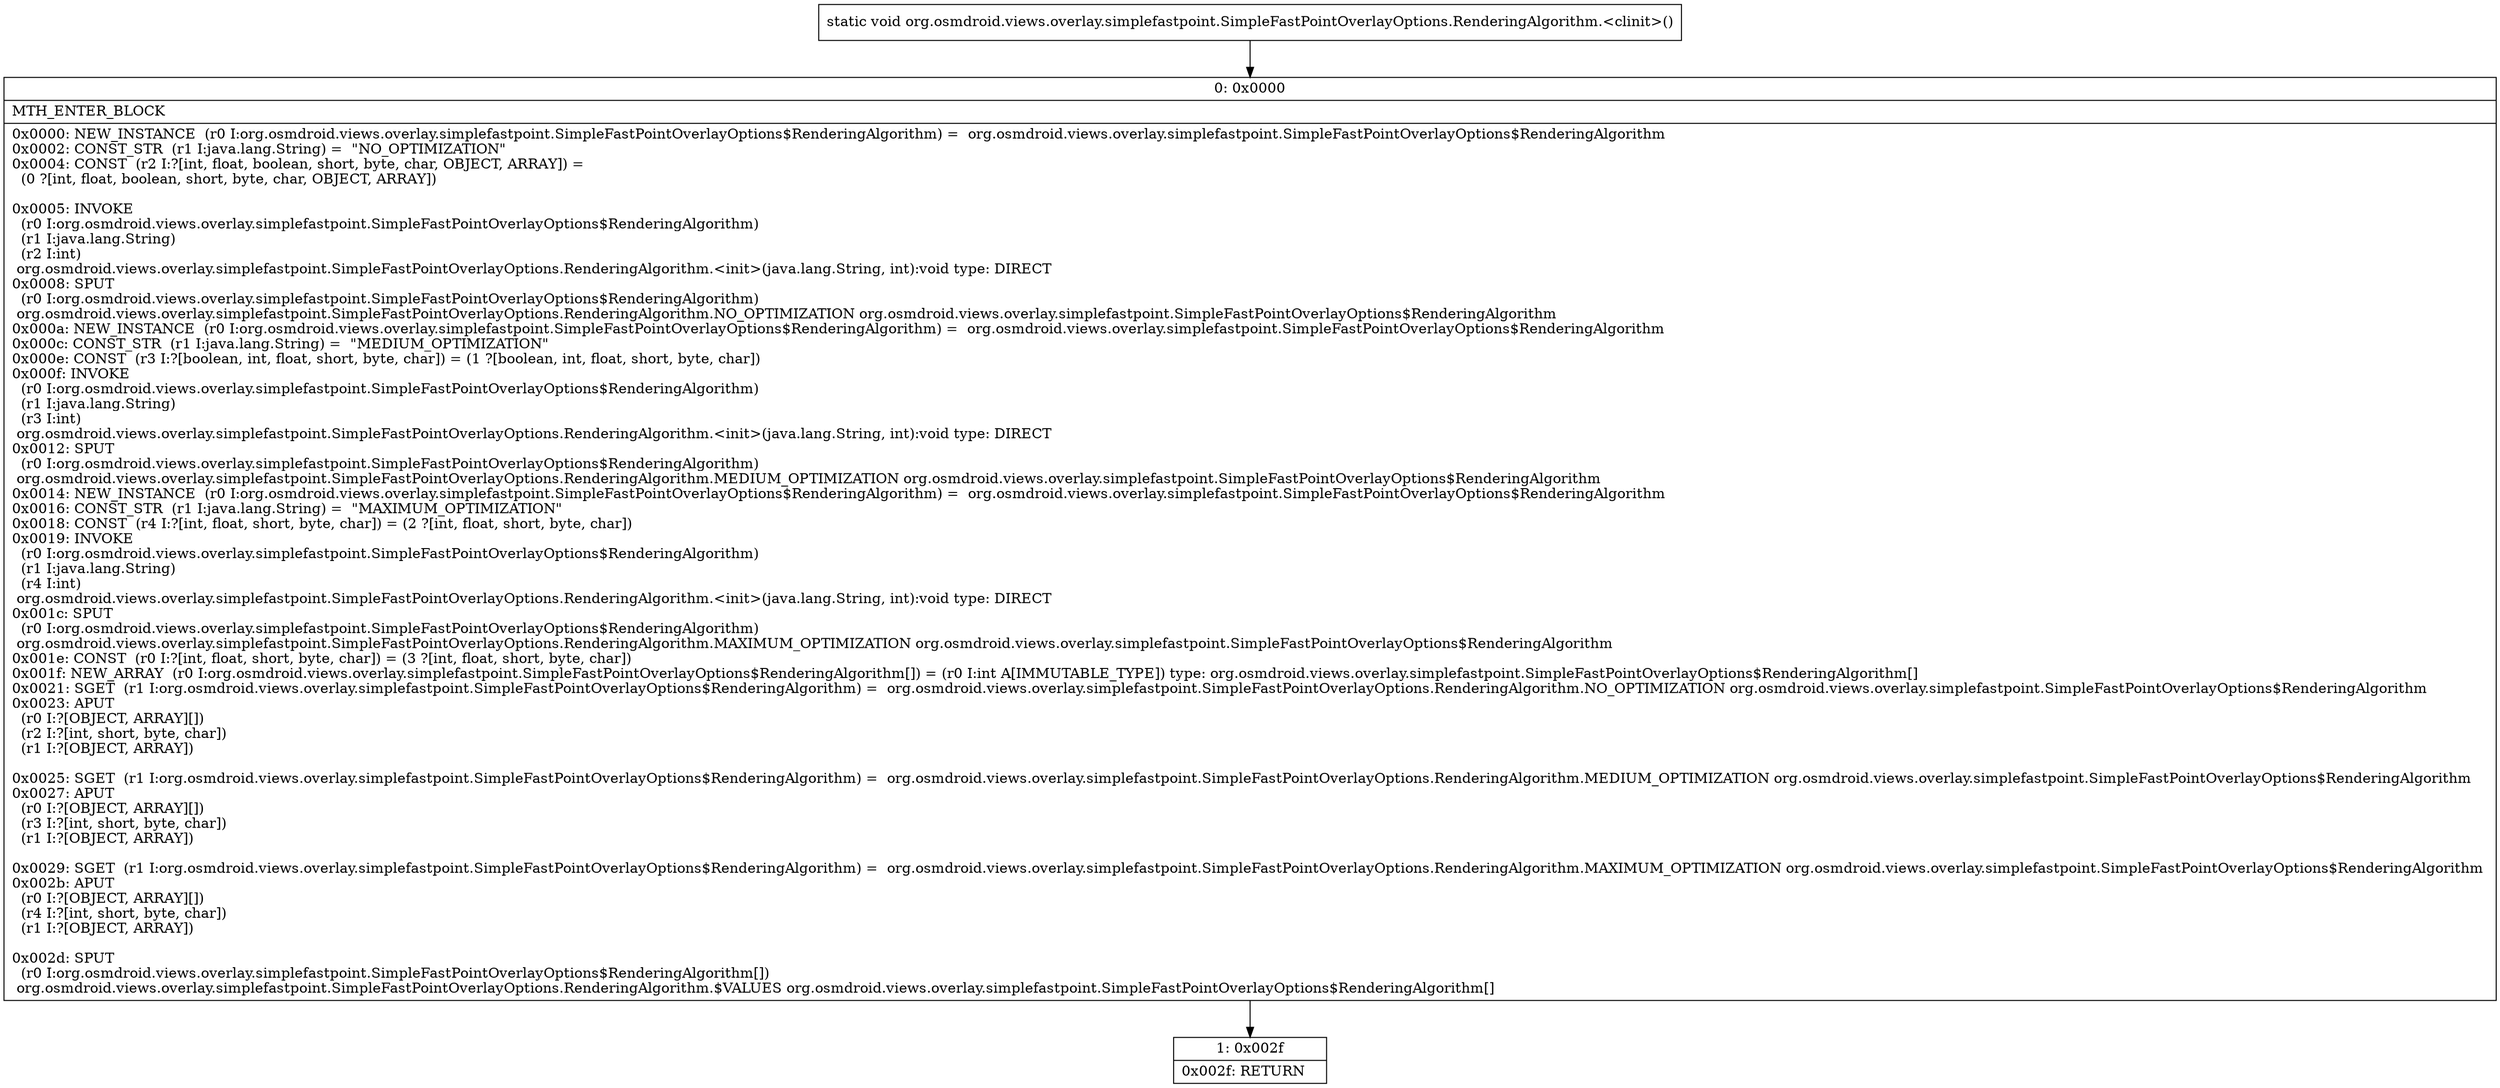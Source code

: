 digraph "CFG fororg.osmdroid.views.overlay.simplefastpoint.SimpleFastPointOverlayOptions.RenderingAlgorithm.\<clinit\>()V" {
Node_0 [shape=record,label="{0\:\ 0x0000|MTH_ENTER_BLOCK\l|0x0000: NEW_INSTANCE  (r0 I:org.osmdroid.views.overlay.simplefastpoint.SimpleFastPointOverlayOptions$RenderingAlgorithm) =  org.osmdroid.views.overlay.simplefastpoint.SimpleFastPointOverlayOptions$RenderingAlgorithm \l0x0002: CONST_STR  (r1 I:java.lang.String) =  \"NO_OPTIMIZATION\" \l0x0004: CONST  (r2 I:?[int, float, boolean, short, byte, char, OBJECT, ARRAY]) = \l  (0 ?[int, float, boolean, short, byte, char, OBJECT, ARRAY])\l \l0x0005: INVOKE  \l  (r0 I:org.osmdroid.views.overlay.simplefastpoint.SimpleFastPointOverlayOptions$RenderingAlgorithm)\l  (r1 I:java.lang.String)\l  (r2 I:int)\l org.osmdroid.views.overlay.simplefastpoint.SimpleFastPointOverlayOptions.RenderingAlgorithm.\<init\>(java.lang.String, int):void type: DIRECT \l0x0008: SPUT  \l  (r0 I:org.osmdroid.views.overlay.simplefastpoint.SimpleFastPointOverlayOptions$RenderingAlgorithm)\l org.osmdroid.views.overlay.simplefastpoint.SimpleFastPointOverlayOptions.RenderingAlgorithm.NO_OPTIMIZATION org.osmdroid.views.overlay.simplefastpoint.SimpleFastPointOverlayOptions$RenderingAlgorithm \l0x000a: NEW_INSTANCE  (r0 I:org.osmdroid.views.overlay.simplefastpoint.SimpleFastPointOverlayOptions$RenderingAlgorithm) =  org.osmdroid.views.overlay.simplefastpoint.SimpleFastPointOverlayOptions$RenderingAlgorithm \l0x000c: CONST_STR  (r1 I:java.lang.String) =  \"MEDIUM_OPTIMIZATION\" \l0x000e: CONST  (r3 I:?[boolean, int, float, short, byte, char]) = (1 ?[boolean, int, float, short, byte, char]) \l0x000f: INVOKE  \l  (r0 I:org.osmdroid.views.overlay.simplefastpoint.SimpleFastPointOverlayOptions$RenderingAlgorithm)\l  (r1 I:java.lang.String)\l  (r3 I:int)\l org.osmdroid.views.overlay.simplefastpoint.SimpleFastPointOverlayOptions.RenderingAlgorithm.\<init\>(java.lang.String, int):void type: DIRECT \l0x0012: SPUT  \l  (r0 I:org.osmdroid.views.overlay.simplefastpoint.SimpleFastPointOverlayOptions$RenderingAlgorithm)\l org.osmdroid.views.overlay.simplefastpoint.SimpleFastPointOverlayOptions.RenderingAlgorithm.MEDIUM_OPTIMIZATION org.osmdroid.views.overlay.simplefastpoint.SimpleFastPointOverlayOptions$RenderingAlgorithm \l0x0014: NEW_INSTANCE  (r0 I:org.osmdroid.views.overlay.simplefastpoint.SimpleFastPointOverlayOptions$RenderingAlgorithm) =  org.osmdroid.views.overlay.simplefastpoint.SimpleFastPointOverlayOptions$RenderingAlgorithm \l0x0016: CONST_STR  (r1 I:java.lang.String) =  \"MAXIMUM_OPTIMIZATION\" \l0x0018: CONST  (r4 I:?[int, float, short, byte, char]) = (2 ?[int, float, short, byte, char]) \l0x0019: INVOKE  \l  (r0 I:org.osmdroid.views.overlay.simplefastpoint.SimpleFastPointOverlayOptions$RenderingAlgorithm)\l  (r1 I:java.lang.String)\l  (r4 I:int)\l org.osmdroid.views.overlay.simplefastpoint.SimpleFastPointOverlayOptions.RenderingAlgorithm.\<init\>(java.lang.String, int):void type: DIRECT \l0x001c: SPUT  \l  (r0 I:org.osmdroid.views.overlay.simplefastpoint.SimpleFastPointOverlayOptions$RenderingAlgorithm)\l org.osmdroid.views.overlay.simplefastpoint.SimpleFastPointOverlayOptions.RenderingAlgorithm.MAXIMUM_OPTIMIZATION org.osmdroid.views.overlay.simplefastpoint.SimpleFastPointOverlayOptions$RenderingAlgorithm \l0x001e: CONST  (r0 I:?[int, float, short, byte, char]) = (3 ?[int, float, short, byte, char]) \l0x001f: NEW_ARRAY  (r0 I:org.osmdroid.views.overlay.simplefastpoint.SimpleFastPointOverlayOptions$RenderingAlgorithm[]) = (r0 I:int A[IMMUTABLE_TYPE]) type: org.osmdroid.views.overlay.simplefastpoint.SimpleFastPointOverlayOptions$RenderingAlgorithm[] \l0x0021: SGET  (r1 I:org.osmdroid.views.overlay.simplefastpoint.SimpleFastPointOverlayOptions$RenderingAlgorithm) =  org.osmdroid.views.overlay.simplefastpoint.SimpleFastPointOverlayOptions.RenderingAlgorithm.NO_OPTIMIZATION org.osmdroid.views.overlay.simplefastpoint.SimpleFastPointOverlayOptions$RenderingAlgorithm \l0x0023: APUT  \l  (r0 I:?[OBJECT, ARRAY][])\l  (r2 I:?[int, short, byte, char])\l  (r1 I:?[OBJECT, ARRAY])\l \l0x0025: SGET  (r1 I:org.osmdroid.views.overlay.simplefastpoint.SimpleFastPointOverlayOptions$RenderingAlgorithm) =  org.osmdroid.views.overlay.simplefastpoint.SimpleFastPointOverlayOptions.RenderingAlgorithm.MEDIUM_OPTIMIZATION org.osmdroid.views.overlay.simplefastpoint.SimpleFastPointOverlayOptions$RenderingAlgorithm \l0x0027: APUT  \l  (r0 I:?[OBJECT, ARRAY][])\l  (r3 I:?[int, short, byte, char])\l  (r1 I:?[OBJECT, ARRAY])\l \l0x0029: SGET  (r1 I:org.osmdroid.views.overlay.simplefastpoint.SimpleFastPointOverlayOptions$RenderingAlgorithm) =  org.osmdroid.views.overlay.simplefastpoint.SimpleFastPointOverlayOptions.RenderingAlgorithm.MAXIMUM_OPTIMIZATION org.osmdroid.views.overlay.simplefastpoint.SimpleFastPointOverlayOptions$RenderingAlgorithm \l0x002b: APUT  \l  (r0 I:?[OBJECT, ARRAY][])\l  (r4 I:?[int, short, byte, char])\l  (r1 I:?[OBJECT, ARRAY])\l \l0x002d: SPUT  \l  (r0 I:org.osmdroid.views.overlay.simplefastpoint.SimpleFastPointOverlayOptions$RenderingAlgorithm[])\l org.osmdroid.views.overlay.simplefastpoint.SimpleFastPointOverlayOptions.RenderingAlgorithm.$VALUES org.osmdroid.views.overlay.simplefastpoint.SimpleFastPointOverlayOptions$RenderingAlgorithm[] \l}"];
Node_1 [shape=record,label="{1\:\ 0x002f|0x002f: RETURN   \l}"];
MethodNode[shape=record,label="{static void org.osmdroid.views.overlay.simplefastpoint.SimpleFastPointOverlayOptions.RenderingAlgorithm.\<clinit\>() }"];
MethodNode -> Node_0;
Node_0 -> Node_1;
}

